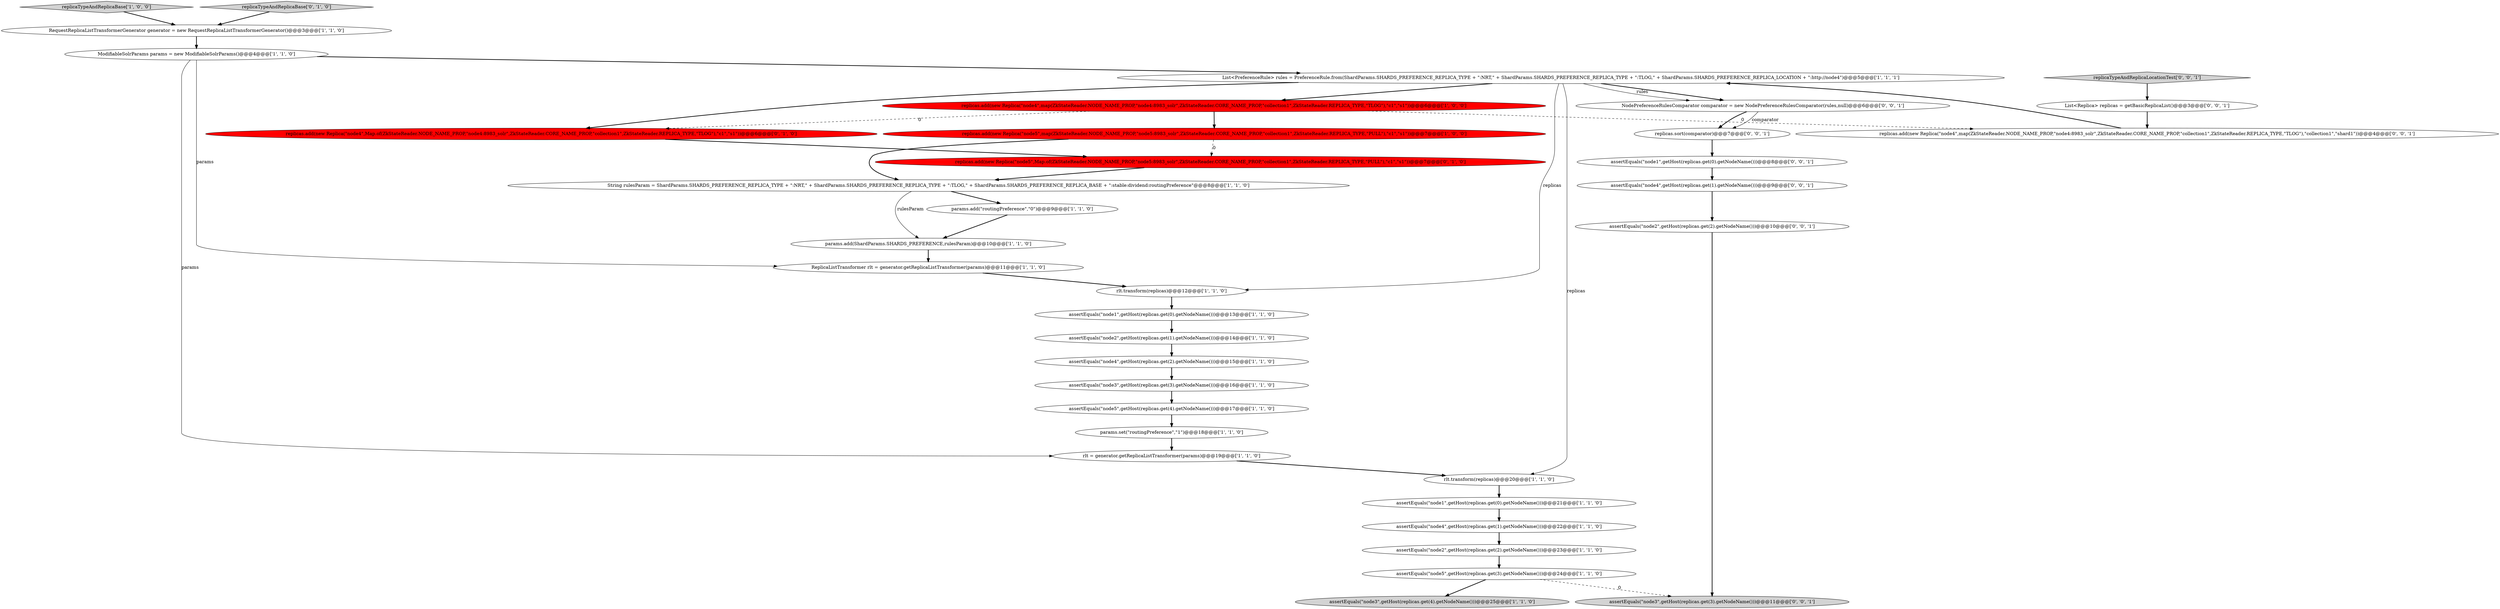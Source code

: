 digraph {
22 [style = filled, label = "assertEquals(\"node1\",getHost(replicas.get(0).getNodeName()))@@@13@@@['1', '1', '0']", fillcolor = white, shape = ellipse image = "AAA0AAABBB1BBB"];
29 [style = filled, label = "replicas.sort(comparator)@@@7@@@['0', '0', '1']", fillcolor = white, shape = ellipse image = "AAA0AAABBB3BBB"];
11 [style = filled, label = "String rulesParam = ShardParams.SHARDS_PREFERENCE_REPLICA_TYPE + \":NRT,\" + ShardParams.SHARDS_PREFERENCE_REPLICA_TYPE + \":TLOG,\" + ShardParams.SHARDS_PREFERENCE_REPLICA_BASE + \":stable:dividend:routingPreference\"@@@8@@@['1', '1', '0']", fillcolor = white, shape = ellipse image = "AAA0AAABBB1BBB"];
18 [style = filled, label = "assertEquals(\"node4\",getHost(replicas.get(2).getNodeName()))@@@15@@@['1', '1', '0']", fillcolor = white, shape = ellipse image = "AAA0AAABBB1BBB"];
10 [style = filled, label = "replicas.add(new Replica(\"node5\",map(ZkStateReader.NODE_NAME_PROP,\"node5:8983_solr\",ZkStateReader.CORE_NAME_PROP,\"collection1\",ZkStateReader.REPLICA_TYPE,\"PULL\"),\"c1\",\"s1\"))@@@7@@@['1', '0', '0']", fillcolor = red, shape = ellipse image = "AAA1AAABBB1BBB"];
5 [style = filled, label = "RequestReplicaListTransformerGenerator generator = new RequestReplicaListTransformerGenerator()@@@3@@@['1', '1', '0']", fillcolor = white, shape = ellipse image = "AAA0AAABBB1BBB"];
33 [style = filled, label = "NodePreferenceRulesComparator comparator = new NodePreferenceRulesComparator(rules,null)@@@6@@@['0', '0', '1']", fillcolor = white, shape = ellipse image = "AAA0AAABBB3BBB"];
21 [style = filled, label = "replicaTypeAndReplicaBase['1', '0', '0']", fillcolor = lightgray, shape = diamond image = "AAA0AAABBB1BBB"];
6 [style = filled, label = "assertEquals(\"node3\",getHost(replicas.get(4).getNodeName()))@@@25@@@['1', '1', '0']", fillcolor = lightgray, shape = ellipse image = "AAA0AAABBB1BBB"];
31 [style = filled, label = "replicaTypeAndReplicaLocationTest['0', '0', '1']", fillcolor = lightgray, shape = diamond image = "AAA0AAABBB3BBB"];
9 [style = filled, label = "assertEquals(\"node5\",getHost(replicas.get(4).getNodeName()))@@@17@@@['1', '1', '0']", fillcolor = white, shape = ellipse image = "AAA0AAABBB1BBB"];
28 [style = filled, label = "assertEquals(\"node3\",getHost(replicas.get(3).getNodeName()))@@@11@@@['0', '0', '1']", fillcolor = lightgray, shape = ellipse image = "AAA0AAABBB3BBB"];
24 [style = filled, label = "replicas.add(new Replica(\"node4\",Map.of(ZkStateReader.NODE_NAME_PROP,\"node4:8983_solr\",ZkStateReader.CORE_NAME_PROP,\"collection1\",ZkStateReader.REPLICA_TYPE,\"TLOG\"),\"c1\",\"s1\"))@@@6@@@['0', '1', '0']", fillcolor = red, shape = ellipse image = "AAA1AAABBB2BBB"];
30 [style = filled, label = "assertEquals(\"node2\",getHost(replicas.get(2).getNodeName()))@@@10@@@['0', '0', '1']", fillcolor = white, shape = ellipse image = "AAA0AAABBB3BBB"];
0 [style = filled, label = "params.add(\"routingPreference\",\"0\")@@@9@@@['1', '1', '0']", fillcolor = white, shape = ellipse image = "AAA0AAABBB1BBB"];
2 [style = filled, label = "assertEquals(\"node4\",getHost(replicas.get(1).getNodeName()))@@@22@@@['1', '1', '0']", fillcolor = white, shape = ellipse image = "AAA0AAABBB1BBB"];
14 [style = filled, label = "List<PreferenceRule> rules = PreferenceRule.from(ShardParams.SHARDS_PREFERENCE_REPLICA_TYPE + \":NRT,\" + ShardParams.SHARDS_PREFERENCE_REPLICA_TYPE + \":TLOG,\" + ShardParams.SHARDS_PREFERENCE_REPLICA_LOCATION + \":http://node4\")@@@5@@@['1', '1', '1']", fillcolor = white, shape = ellipse image = "AAA0AAABBB1BBB"];
26 [style = filled, label = "replicaTypeAndReplicaBase['0', '1', '0']", fillcolor = lightgray, shape = diamond image = "AAA0AAABBB2BBB"];
20 [style = filled, label = "rlt = generator.getReplicaListTransformer(params)@@@19@@@['1', '1', '0']", fillcolor = white, shape = ellipse image = "AAA0AAABBB1BBB"];
13 [style = filled, label = "assertEquals(\"node5\",getHost(replicas.get(3).getNodeName()))@@@24@@@['1', '1', '0']", fillcolor = white, shape = ellipse image = "AAA0AAABBB1BBB"];
17 [style = filled, label = "assertEquals(\"node2\",getHost(replicas.get(2).getNodeName()))@@@23@@@['1', '1', '0']", fillcolor = white, shape = ellipse image = "AAA0AAABBB1BBB"];
19 [style = filled, label = "params.set(\"routingPreference\",\"1\")@@@18@@@['1', '1', '0']", fillcolor = white, shape = ellipse image = "AAA0AAABBB1BBB"];
32 [style = filled, label = "replicas.add(new Replica(\"node4\",map(ZkStateReader.NODE_NAME_PROP,\"node4:8983_solr\",ZkStateReader.CORE_NAME_PROP,\"collection1\",ZkStateReader.REPLICA_TYPE,\"TLOG\"),\"collection1\",\"shard1\"))@@@4@@@['0', '0', '1']", fillcolor = white, shape = ellipse image = "AAA0AAABBB3BBB"];
7 [style = filled, label = "rlt.transform(replicas)@@@20@@@['1', '1', '0']", fillcolor = white, shape = ellipse image = "AAA0AAABBB1BBB"];
25 [style = filled, label = "replicas.add(new Replica(\"node5\",Map.of(ZkStateReader.NODE_NAME_PROP,\"node5:8983_solr\",ZkStateReader.CORE_NAME_PROP,\"collection1\",ZkStateReader.REPLICA_TYPE,\"PULL\"),\"c1\",\"s1\"))@@@7@@@['0', '1', '0']", fillcolor = red, shape = ellipse image = "AAA1AAABBB2BBB"];
1 [style = filled, label = "replicas.add(new Replica(\"node4\",map(ZkStateReader.NODE_NAME_PROP,\"node4:8983_solr\",ZkStateReader.CORE_NAME_PROP,\"collection1\",ZkStateReader.REPLICA_TYPE,\"TLOG\"),\"c1\",\"s1\"))@@@6@@@['1', '0', '0']", fillcolor = red, shape = ellipse image = "AAA1AAABBB1BBB"];
35 [style = filled, label = "List<Replica> replicas = getBasicReplicaList()@@@3@@@['0', '0', '1']", fillcolor = white, shape = ellipse image = "AAA0AAABBB3BBB"];
16 [style = filled, label = "ReplicaListTransformer rlt = generator.getReplicaListTransformer(params)@@@11@@@['1', '1', '0']", fillcolor = white, shape = ellipse image = "AAA0AAABBB1BBB"];
4 [style = filled, label = "assertEquals(\"node1\",getHost(replicas.get(0).getNodeName()))@@@21@@@['1', '1', '0']", fillcolor = white, shape = ellipse image = "AAA0AAABBB1BBB"];
27 [style = filled, label = "assertEquals(\"node4\",getHost(replicas.get(1).getNodeName()))@@@9@@@['0', '0', '1']", fillcolor = white, shape = ellipse image = "AAA0AAABBB3BBB"];
15 [style = filled, label = "ModifiableSolrParams params = new ModifiableSolrParams()@@@4@@@['1', '1', '0']", fillcolor = white, shape = ellipse image = "AAA0AAABBB1BBB"];
12 [style = filled, label = "rlt.transform(replicas)@@@12@@@['1', '1', '0']", fillcolor = white, shape = ellipse image = "AAA0AAABBB1BBB"];
34 [style = filled, label = "assertEquals(\"node1\",getHost(replicas.get(0).getNodeName()))@@@8@@@['0', '0', '1']", fillcolor = white, shape = ellipse image = "AAA0AAABBB3BBB"];
8 [style = filled, label = "params.add(ShardParams.SHARDS_PREFERENCE,rulesParam)@@@10@@@['1', '1', '0']", fillcolor = white, shape = ellipse image = "AAA0AAABBB1BBB"];
3 [style = filled, label = "assertEquals(\"node2\",getHost(replicas.get(1).getNodeName()))@@@14@@@['1', '1', '0']", fillcolor = white, shape = ellipse image = "AAA0AAABBB1BBB"];
23 [style = filled, label = "assertEquals(\"node3\",getHost(replicas.get(3).getNodeName()))@@@16@@@['1', '1', '0']", fillcolor = white, shape = ellipse image = "AAA0AAABBB1BBB"];
2->17 [style = bold, label=""];
8->16 [style = bold, label=""];
14->24 [style = bold, label=""];
18->23 [style = bold, label=""];
15->14 [style = bold, label=""];
26->5 [style = bold, label=""];
19->20 [style = bold, label=""];
27->30 [style = bold, label=""];
5->15 [style = bold, label=""];
35->32 [style = bold, label=""];
32->14 [style = bold, label=""];
4->2 [style = bold, label=""];
7->4 [style = bold, label=""];
29->34 [style = bold, label=""];
1->32 [style = dashed, label="0"];
14->33 [style = bold, label=""];
14->1 [style = bold, label=""];
3->18 [style = bold, label=""];
33->29 [style = bold, label=""];
22->3 [style = bold, label=""];
13->28 [style = dashed, label="0"];
21->5 [style = bold, label=""];
11->0 [style = bold, label=""];
30->28 [style = bold, label=""];
31->35 [style = bold, label=""];
14->33 [style = solid, label="rules"];
15->16 [style = solid, label="params"];
25->11 [style = bold, label=""];
1->24 [style = dashed, label="0"];
24->25 [style = bold, label=""];
11->8 [style = solid, label="rulesParam"];
0->8 [style = bold, label=""];
9->19 [style = bold, label=""];
14->12 [style = solid, label="replicas"];
17->13 [style = bold, label=""];
13->6 [style = bold, label=""];
20->7 [style = bold, label=""];
33->29 [style = solid, label="comparator"];
1->10 [style = bold, label=""];
23->9 [style = bold, label=""];
16->12 [style = bold, label=""];
14->7 [style = solid, label="replicas"];
10->25 [style = dashed, label="0"];
12->22 [style = bold, label=""];
34->27 [style = bold, label=""];
10->11 [style = bold, label=""];
15->20 [style = solid, label="params"];
}
